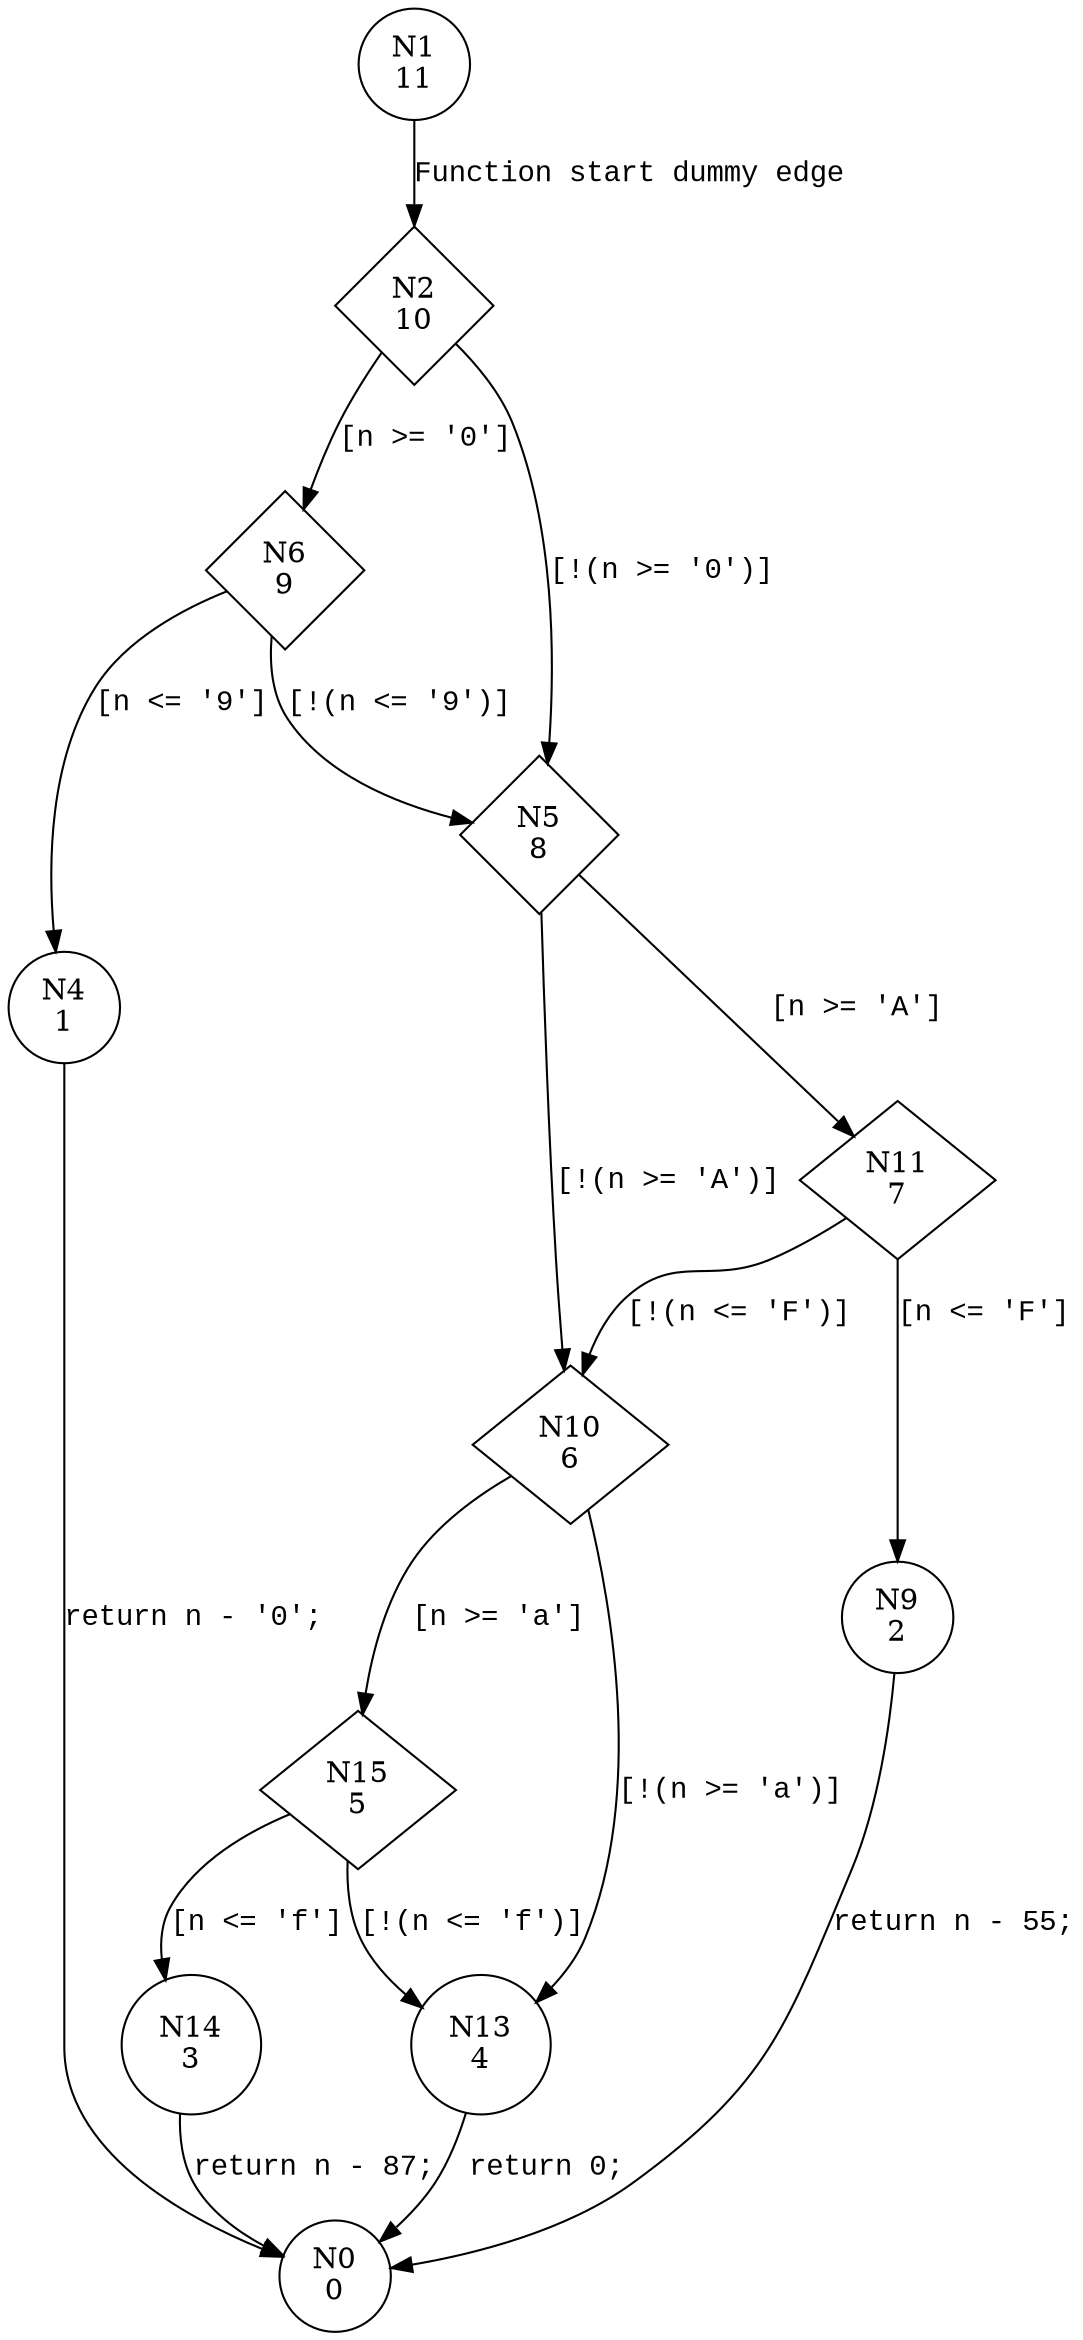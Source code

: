digraph nybble {
1 [shape="circle" label="N1\n11"]
2 [shape="diamond" label="N2\n10"]
6 [shape="diamond" label="N6\n9"]
5 [shape="diamond" label="N5\n8"]
11 [shape="diamond" label="N11\n7"]
10 [shape="diamond" label="N10\n6"]
15 [shape="diamond" label="N15\n5"]
13 [shape="circle" label="N13\n4"]
0 [shape="circle" label="N0\n0"]
14 [shape="circle" label="N14\n3"]
9 [shape="circle" label="N9\n2"]
4 [shape="circle" label="N4\n1"]
1 -> 2 [label="Function start dummy edge" fontname="Courier New"]
2 -> 6 [label="[n >= '0']" fontname="Courier New"]
2 -> 5 [label="[!(n >= '0')]" fontname="Courier New"]
5 -> 11 [label="[n >= 'A']" fontname="Courier New"]
5 -> 10 [label="[!(n >= 'A')]" fontname="Courier New"]
10 -> 15 [label="[n >= 'a']" fontname="Courier New"]
10 -> 13 [label="[!(n >= 'a')]" fontname="Courier New"]
13 -> 0 [label=" return 0;" fontname="Courier New"]
15 -> 14 [label="[n <= 'f']" fontname="Courier New"]
15 -> 13 [label="[!(n <= 'f')]" fontname="Courier New"]
11 -> 9 [label="[n <= 'F']" fontname="Courier New"]
11 -> 10 [label="[!(n <= 'F')]" fontname="Courier New"]
6 -> 4 [label="[n <= '9']" fontname="Courier New"]
6 -> 5 [label="[!(n <= '9')]" fontname="Courier New"]
14 -> 0 [label="return n - 87;" fontname="Courier New"]
9 -> 0 [label="return n - 55;" fontname="Courier New"]
4 -> 0 [label="return n - '0';" fontname="Courier New"]
}